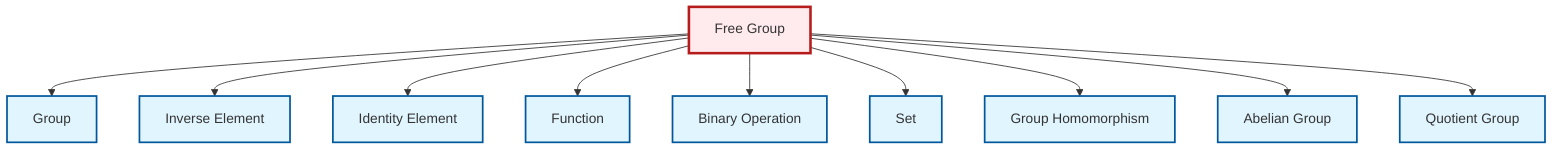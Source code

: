 graph TD
    classDef definition fill:#e1f5fe,stroke:#01579b,stroke-width:2px
    classDef theorem fill:#f3e5f5,stroke:#4a148c,stroke-width:2px
    classDef axiom fill:#fff3e0,stroke:#e65100,stroke-width:2px
    classDef example fill:#e8f5e9,stroke:#1b5e20,stroke-width:2px
    classDef current fill:#ffebee,stroke:#b71c1c,stroke-width:3px
    def-homomorphism["Group Homomorphism"]:::definition
    def-abelian-group["Abelian Group"]:::definition
    def-free-group["Free Group"]:::definition
    def-function["Function"]:::definition
    def-inverse-element["Inverse Element"]:::definition
    def-identity-element["Identity Element"]:::definition
    def-set["Set"]:::definition
    def-group["Group"]:::definition
    def-quotient-group["Quotient Group"]:::definition
    def-binary-operation["Binary Operation"]:::definition
    def-free-group --> def-group
    def-free-group --> def-inverse-element
    def-free-group --> def-identity-element
    def-free-group --> def-function
    def-free-group --> def-binary-operation
    def-free-group --> def-set
    def-free-group --> def-homomorphism
    def-free-group --> def-abelian-group
    def-free-group --> def-quotient-group
    class def-free-group current